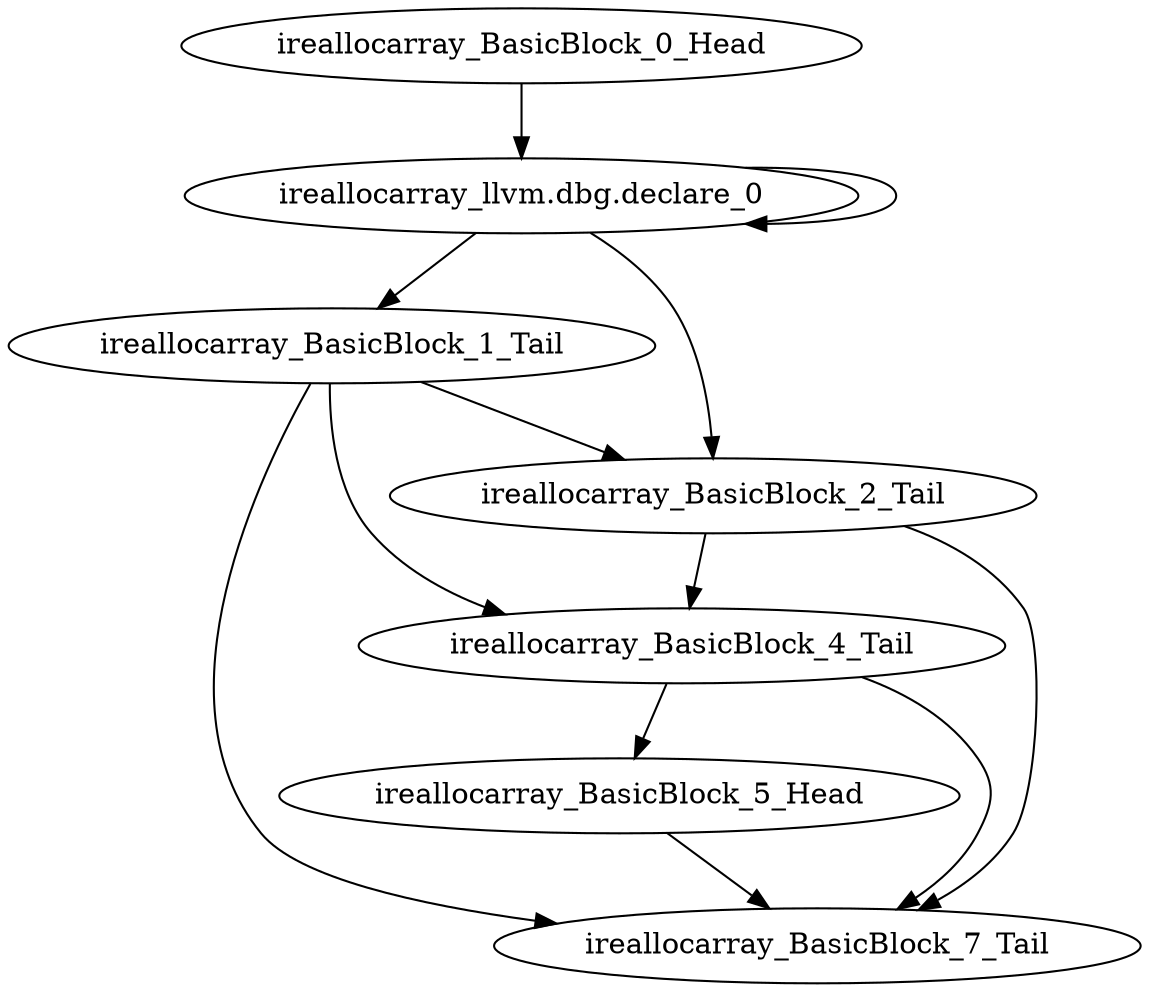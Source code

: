 digraph G {
    "ireallocarray_BasicBlock_4_Tail" -> "ireallocarray_BasicBlock_5_Head"
    "ireallocarray_BasicBlock_4_Tail" -> "ireallocarray_BasicBlock_7_Tail"
    "ireallocarray_llvm.dbg.declare_0" -> "ireallocarray_llvm.dbg.declare_0"
    "ireallocarray_llvm.dbg.declare_0" -> "ireallocarray_BasicBlock_1_Tail"
    "ireallocarray_llvm.dbg.declare_0" -> "ireallocarray_BasicBlock_2_Tail"
    "ireallocarray_BasicBlock_1_Tail" -> "ireallocarray_BasicBlock_4_Tail"
    "ireallocarray_BasicBlock_1_Tail" -> "ireallocarray_BasicBlock_2_Tail"
    "ireallocarray_BasicBlock_1_Tail" -> "ireallocarray_BasicBlock_7_Tail"
    "ireallocarray_BasicBlock_2_Tail" -> "ireallocarray_BasicBlock_4_Tail"
    "ireallocarray_BasicBlock_2_Tail" -> "ireallocarray_BasicBlock_7_Tail"
    "ireallocarray_BasicBlock_5_Head" -> "ireallocarray_BasicBlock_7_Tail"
    "ireallocarray_BasicBlock_0_Head" -> "ireallocarray_llvm.dbg.declare_0"
}
